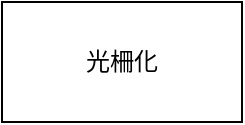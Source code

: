 <mxfile version="21.0.6" type="github">
  <diagram name="第 1 页" id="mBBKddOzOmQJDTXAGtIU">
    <mxGraphModel dx="1434" dy="756" grid="1" gridSize="10" guides="1" tooltips="1" connect="1" arrows="1" fold="1" page="1" pageScale="1" pageWidth="827" pageHeight="1169" math="0" shadow="0">
      <root>
        <mxCell id="0" />
        <mxCell id="1" parent="0" />
        <mxCell id="ufxZkdWB1Rbn-QsNeoDi-1" value="光柵化" style="rounded=0;whiteSpace=wrap;html=1;" vertex="1" parent="1">
          <mxGeometry x="500" y="200" width="120" height="60" as="geometry" />
        </mxCell>
      </root>
    </mxGraphModel>
  </diagram>
</mxfile>
